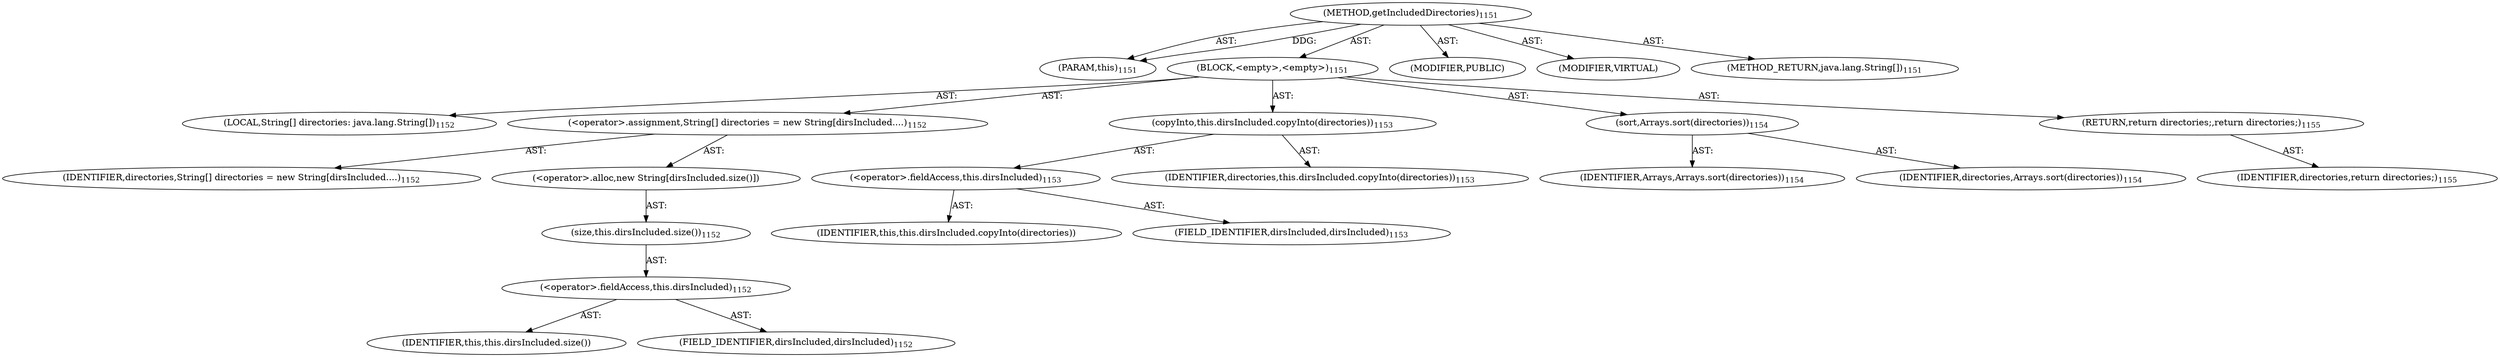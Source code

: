 digraph "getIncludedDirectories" {  
"111669149733" [label = <(METHOD,getIncludedDirectories)<SUB>1151</SUB>> ]
"115964117067" [label = <(PARAM,this)<SUB>1151</SUB>> ]
"25769803917" [label = <(BLOCK,&lt;empty&gt;,&lt;empty&gt;)<SUB>1151</SUB>> ]
"94489280560" [label = <(LOCAL,String[] directories: java.lang.String[])<SUB>1152</SUB>> ]
"30064771668" [label = <(&lt;operator&gt;.assignment,String[] directories = new String[dirsIncluded....)<SUB>1152</SUB>> ]
"68719477261" [label = <(IDENTIFIER,directories,String[] directories = new String[dirsIncluded....)<SUB>1152</SUB>> ]
"30064771669" [label = <(&lt;operator&gt;.alloc,new String[dirsIncluded.size()])> ]
"30064771670" [label = <(size,this.dirsIncluded.size())<SUB>1152</SUB>> ]
"30064771671" [label = <(&lt;operator&gt;.fieldAccess,this.dirsIncluded)<SUB>1152</SUB>> ]
"68719477262" [label = <(IDENTIFIER,this,this.dirsIncluded.size())> ]
"55834575021" [label = <(FIELD_IDENTIFIER,dirsIncluded,dirsIncluded)<SUB>1152</SUB>> ]
"30064771672" [label = <(copyInto,this.dirsIncluded.copyInto(directories))<SUB>1153</SUB>> ]
"30064771673" [label = <(&lt;operator&gt;.fieldAccess,this.dirsIncluded)<SUB>1153</SUB>> ]
"68719477263" [label = <(IDENTIFIER,this,this.dirsIncluded.copyInto(directories))> ]
"55834575022" [label = <(FIELD_IDENTIFIER,dirsIncluded,dirsIncluded)<SUB>1153</SUB>> ]
"68719477264" [label = <(IDENTIFIER,directories,this.dirsIncluded.copyInto(directories))<SUB>1153</SUB>> ]
"30064771674" [label = <(sort,Arrays.sort(directories))<SUB>1154</SUB>> ]
"68719477265" [label = <(IDENTIFIER,Arrays,Arrays.sort(directories))<SUB>1154</SUB>> ]
"68719477266" [label = <(IDENTIFIER,directories,Arrays.sort(directories))<SUB>1154</SUB>> ]
"146028888094" [label = <(RETURN,return directories;,return directories;)<SUB>1155</SUB>> ]
"68719477267" [label = <(IDENTIFIER,directories,return directories;)<SUB>1155</SUB>> ]
"133143986274" [label = <(MODIFIER,PUBLIC)> ]
"133143986275" [label = <(MODIFIER,VIRTUAL)> ]
"128849018917" [label = <(METHOD_RETURN,java.lang.String[])<SUB>1151</SUB>> ]
  "111669149733" -> "115964117067"  [ label = "AST: "] 
  "111669149733" -> "25769803917"  [ label = "AST: "] 
  "111669149733" -> "133143986274"  [ label = "AST: "] 
  "111669149733" -> "133143986275"  [ label = "AST: "] 
  "111669149733" -> "128849018917"  [ label = "AST: "] 
  "25769803917" -> "94489280560"  [ label = "AST: "] 
  "25769803917" -> "30064771668"  [ label = "AST: "] 
  "25769803917" -> "30064771672"  [ label = "AST: "] 
  "25769803917" -> "30064771674"  [ label = "AST: "] 
  "25769803917" -> "146028888094"  [ label = "AST: "] 
  "30064771668" -> "68719477261"  [ label = "AST: "] 
  "30064771668" -> "30064771669"  [ label = "AST: "] 
  "30064771669" -> "30064771670"  [ label = "AST: "] 
  "30064771670" -> "30064771671"  [ label = "AST: "] 
  "30064771671" -> "68719477262"  [ label = "AST: "] 
  "30064771671" -> "55834575021"  [ label = "AST: "] 
  "30064771672" -> "30064771673"  [ label = "AST: "] 
  "30064771672" -> "68719477264"  [ label = "AST: "] 
  "30064771673" -> "68719477263"  [ label = "AST: "] 
  "30064771673" -> "55834575022"  [ label = "AST: "] 
  "30064771674" -> "68719477265"  [ label = "AST: "] 
  "30064771674" -> "68719477266"  [ label = "AST: "] 
  "146028888094" -> "68719477267"  [ label = "AST: "] 
  "111669149733" -> "115964117067"  [ label = "DDG: "] 
}
